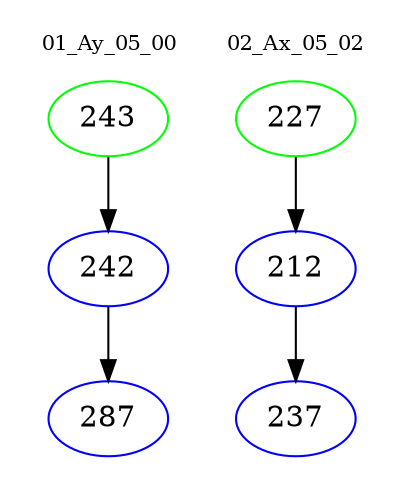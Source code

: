 digraph{
subgraph cluster_0 {
color = white
label = "01_Ay_05_00";
fontsize=10;
T0_243 [label="243", color="green"]
T0_243 -> T0_242 [color="black"]
T0_242 [label="242", color="blue"]
T0_242 -> T0_287 [color="black"]
T0_287 [label="287", color="blue"]
}
subgraph cluster_1 {
color = white
label = "02_Ax_05_02";
fontsize=10;
T1_227 [label="227", color="green"]
T1_227 -> T1_212 [color="black"]
T1_212 [label="212", color="blue"]
T1_212 -> T1_237 [color="black"]
T1_237 [label="237", color="blue"]
}
}
